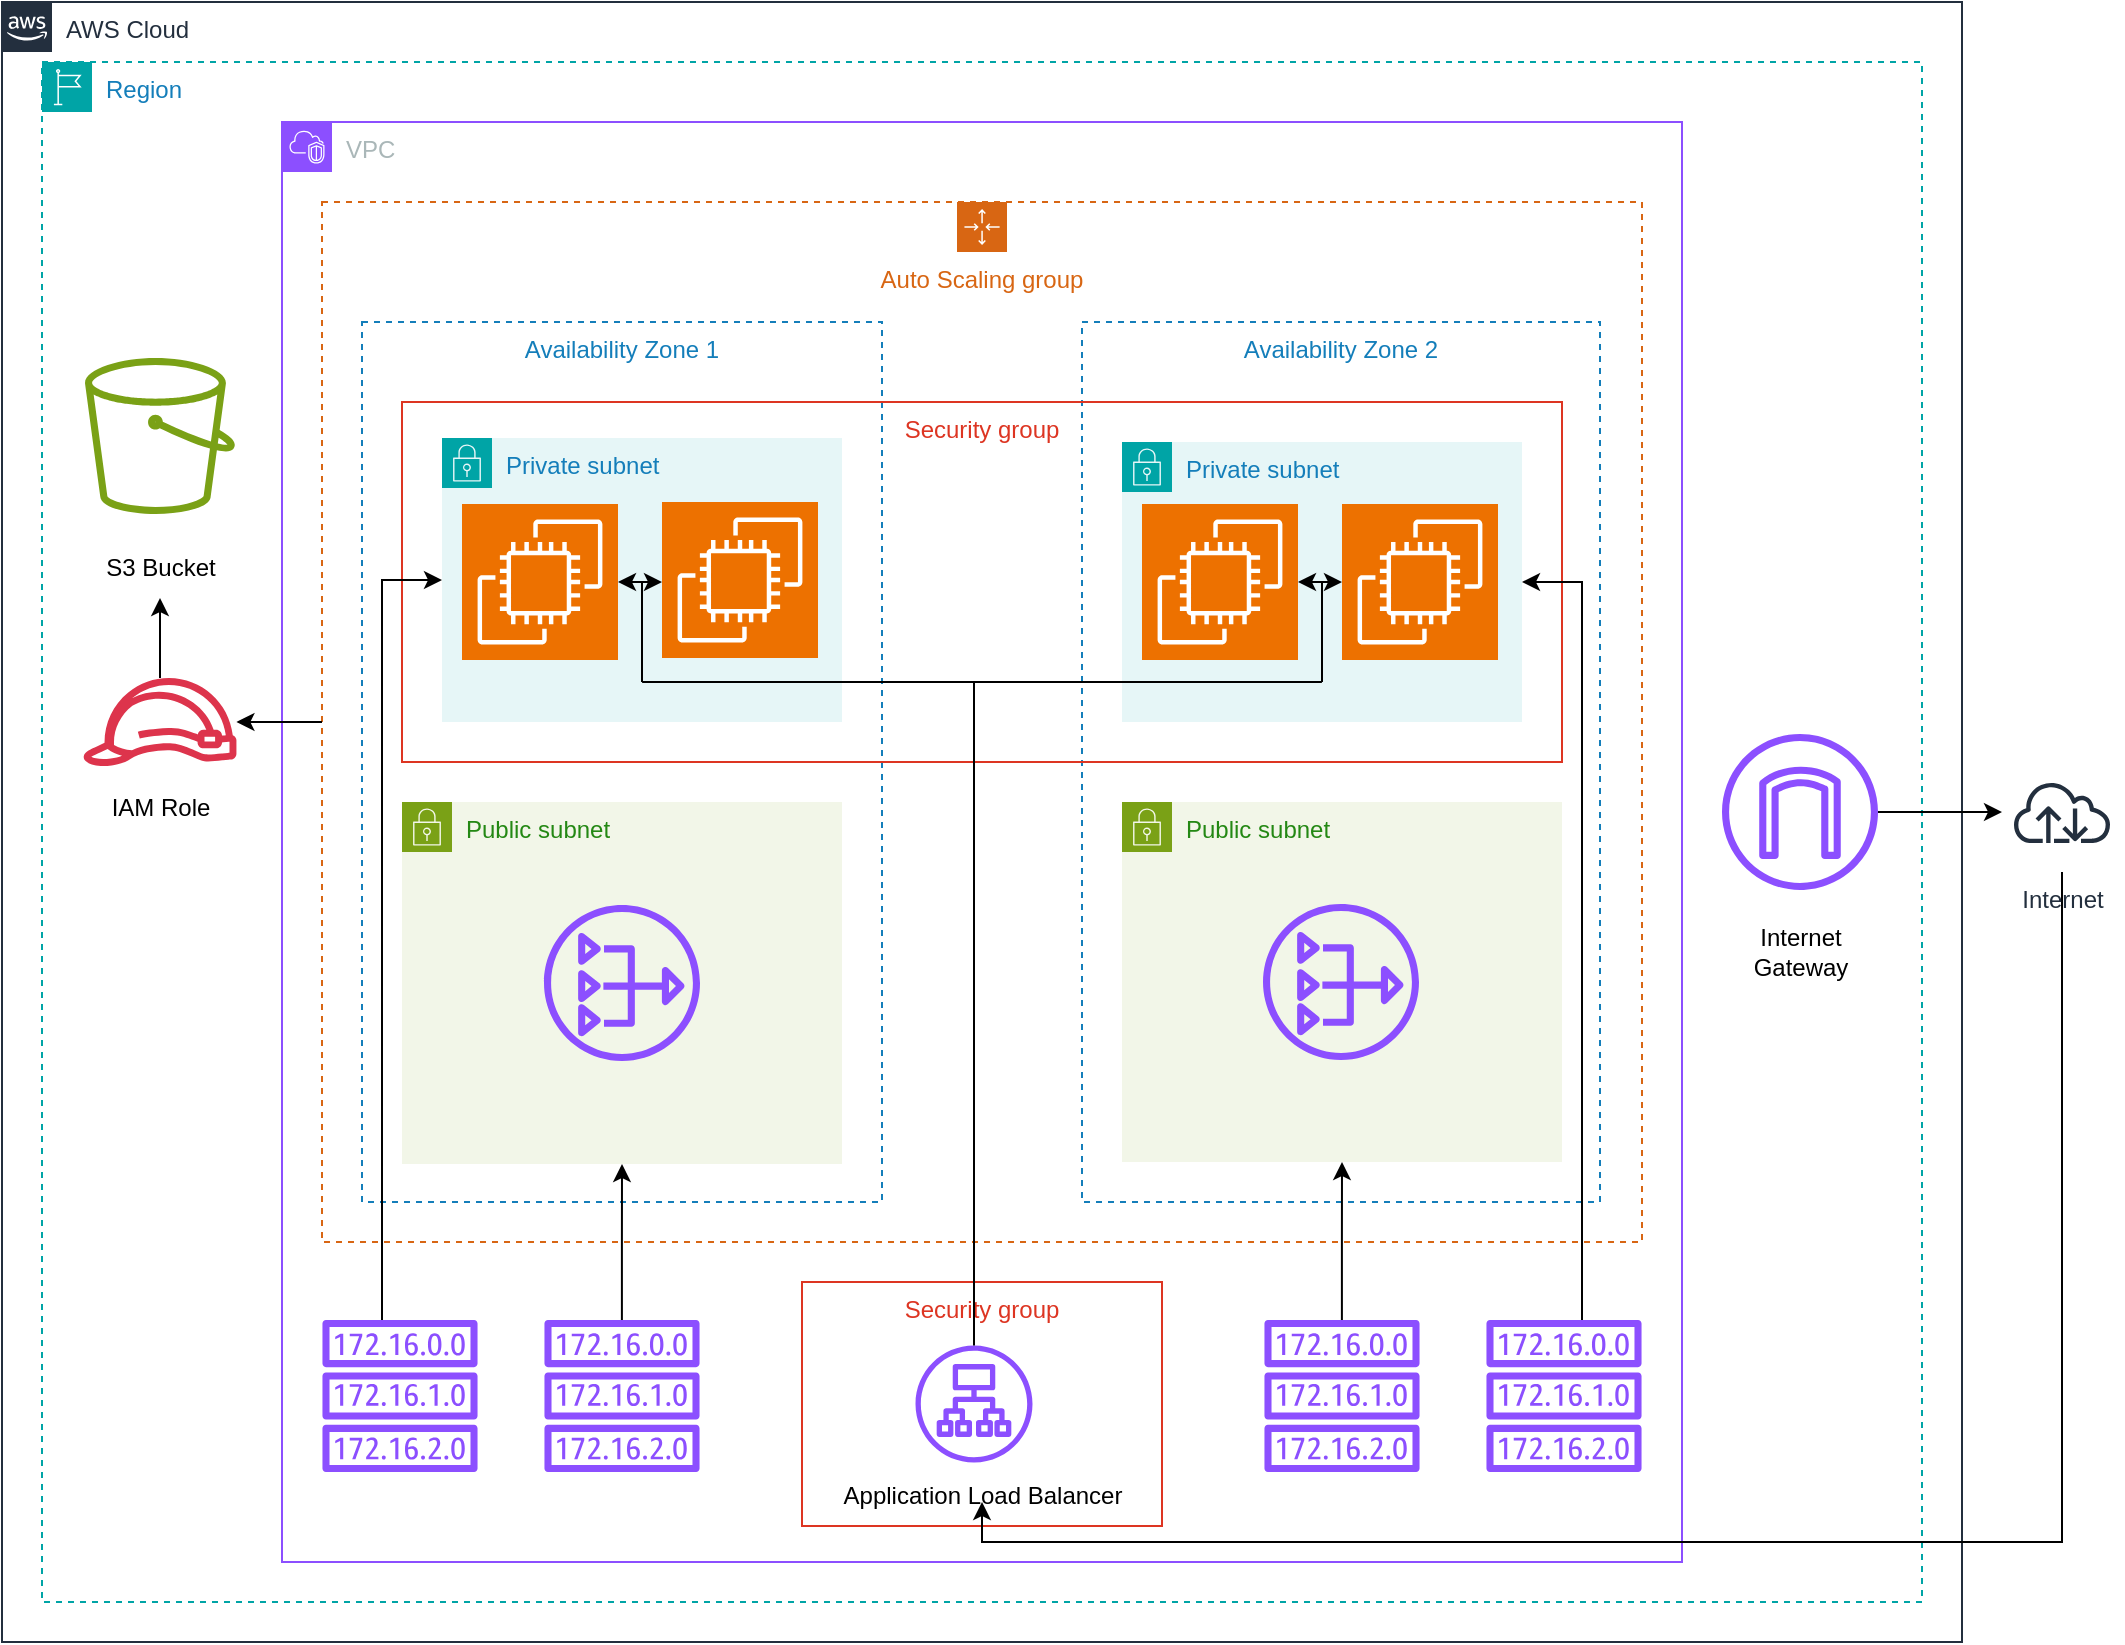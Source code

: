 <mxfile version="26.0.16">
  <diagram name="Page-1" id="l9_dN36VPlcE3hy7joNX">
    <mxGraphModel dx="1207" dy="874" grid="1" gridSize="10" guides="1" tooltips="1" connect="1" arrows="1" fold="1" page="1" pageScale="1" pageWidth="1100" pageHeight="850" math="0" shadow="0">
      <root>
        <mxCell id="0" />
        <mxCell id="1" parent="0" />
        <mxCell id="jk_Ot4duIaJNYOFBCoCF-1" value="AWS Cloud" style="points=[[0,0],[0.25,0],[0.5,0],[0.75,0],[1,0],[1,0.25],[1,0.5],[1,0.75],[1,1],[0.75,1],[0.5,1],[0.25,1],[0,1],[0,0.75],[0,0.5],[0,0.25]];outlineConnect=0;gradientColor=none;html=1;whiteSpace=wrap;fontSize=12;fontStyle=0;container=1;pointerEvents=0;collapsible=0;recursiveResize=0;shape=mxgraph.aws4.group;grIcon=mxgraph.aws4.group_aws_cloud_alt;strokeColor=#232F3E;fillColor=none;verticalAlign=top;align=left;spacingLeft=30;fontColor=#232F3E;dashed=0;" vertex="1" parent="1">
          <mxGeometry x="20" y="20" width="980" height="820" as="geometry" />
        </mxCell>
        <mxCell id="jk_Ot4duIaJNYOFBCoCF-2" value="Region" style="points=[[0,0],[0.25,0],[0.5,0],[0.75,0],[1,0],[1,0.25],[1,0.5],[1,0.75],[1,1],[0.75,1],[0.5,1],[0.25,1],[0,1],[0,0.75],[0,0.5],[0,0.25]];outlineConnect=0;gradientColor=none;html=1;whiteSpace=wrap;fontSize=12;fontStyle=0;container=1;pointerEvents=0;collapsible=0;recursiveResize=0;shape=mxgraph.aws4.group;grIcon=mxgraph.aws4.group_region;strokeColor=#00A4A6;fillColor=none;verticalAlign=top;align=left;spacingLeft=30;fontColor=#147EBA;dashed=1;" vertex="1" parent="jk_Ot4duIaJNYOFBCoCF-1">
          <mxGeometry x="20" y="30" width="940" height="770" as="geometry" />
        </mxCell>
        <mxCell id="jk_Ot4duIaJNYOFBCoCF-3" value="VPC" style="points=[[0,0],[0.25,0],[0.5,0],[0.75,0],[1,0],[1,0.25],[1,0.5],[1,0.75],[1,1],[0.75,1],[0.5,1],[0.25,1],[0,1],[0,0.75],[0,0.5],[0,0.25]];outlineConnect=0;gradientColor=none;html=1;whiteSpace=wrap;fontSize=12;fontStyle=0;container=1;pointerEvents=0;collapsible=0;recursiveResize=0;shape=mxgraph.aws4.group;grIcon=mxgraph.aws4.group_vpc2;strokeColor=#8C4FFF;fillColor=none;verticalAlign=top;align=left;spacingLeft=30;fontColor=#AAB7B8;dashed=0;" vertex="1" parent="jk_Ot4duIaJNYOFBCoCF-2">
          <mxGeometry x="120" y="30" width="700" height="720" as="geometry" />
        </mxCell>
        <mxCell id="jk_Ot4duIaJNYOFBCoCF-34" value="Security group" style="fillColor=none;strokeColor=#DD3522;verticalAlign=top;fontStyle=0;fontColor=#DD3522;whiteSpace=wrap;html=1;" vertex="1" parent="jk_Ot4duIaJNYOFBCoCF-3">
          <mxGeometry x="260" y="580" width="180" height="122" as="geometry" />
        </mxCell>
        <mxCell id="jk_Ot4duIaJNYOFBCoCF-16" value="Auto Scaling group" style="points=[[0,0],[0.25,0],[0.5,0],[0.75,0],[1,0],[1,0.25],[1,0.5],[1,0.75],[1,1],[0.75,1],[0.5,1],[0.25,1],[0,1],[0,0.75],[0,0.5],[0,0.25]];outlineConnect=0;gradientColor=none;html=1;whiteSpace=wrap;fontSize=12;fontStyle=0;container=1;pointerEvents=0;collapsible=0;recursiveResize=0;shape=mxgraph.aws4.groupCenter;grIcon=mxgraph.aws4.group_auto_scaling_group;grStroke=1;strokeColor=#D86613;fillColor=none;verticalAlign=top;align=center;fontColor=#D86613;dashed=1;spacingTop=25;" vertex="1" parent="jk_Ot4duIaJNYOFBCoCF-3">
          <mxGeometry x="20" y="40" width="660" height="520" as="geometry" />
        </mxCell>
        <mxCell id="jk_Ot4duIaJNYOFBCoCF-27" value="Availability Zone 1" style="fillColor=none;strokeColor=#147EBA;dashed=1;verticalAlign=top;fontStyle=0;fontColor=#147EBA;whiteSpace=wrap;html=1;" vertex="1" parent="jk_Ot4duIaJNYOFBCoCF-16">
          <mxGeometry x="20" y="60" width="260" height="440" as="geometry" />
        </mxCell>
        <mxCell id="jk_Ot4duIaJNYOFBCoCF-28" value="Availability Zone 2" style="fillColor=none;strokeColor=#147EBA;dashed=1;verticalAlign=top;fontStyle=0;fontColor=#147EBA;whiteSpace=wrap;html=1;" vertex="1" parent="jk_Ot4duIaJNYOFBCoCF-16">
          <mxGeometry x="380" y="60" width="259" height="440" as="geometry" />
        </mxCell>
        <mxCell id="jk_Ot4duIaJNYOFBCoCF-29" value="Public subnet" style="points=[[0,0],[0.25,0],[0.5,0],[0.75,0],[1,0],[1,0.25],[1,0.5],[1,0.75],[1,1],[0.75,1],[0.5,1],[0.25,1],[0,1],[0,0.75],[0,0.5],[0,0.25]];outlineConnect=0;gradientColor=none;html=1;whiteSpace=wrap;fontSize=12;fontStyle=0;container=1;pointerEvents=0;collapsible=0;recursiveResize=0;shape=mxgraph.aws4.group;grIcon=mxgraph.aws4.group_security_group;grStroke=0;strokeColor=#7AA116;fillColor=#F2F6E8;verticalAlign=top;align=left;spacingLeft=30;fontColor=#248814;dashed=0;" vertex="1" parent="jk_Ot4duIaJNYOFBCoCF-16">
          <mxGeometry x="400" y="300" width="220" height="180" as="geometry" />
        </mxCell>
        <mxCell id="jk_Ot4duIaJNYOFBCoCF-49" value="" style="sketch=0;outlineConnect=0;fontColor=#232F3E;gradientColor=none;fillColor=#8C4FFF;strokeColor=none;dashed=0;verticalLabelPosition=bottom;verticalAlign=top;align=center;html=1;fontSize=12;fontStyle=0;aspect=fixed;pointerEvents=1;shape=mxgraph.aws4.nat_gateway;" vertex="1" parent="jk_Ot4duIaJNYOFBCoCF-29">
          <mxGeometry x="70.5" y="51" width="78" height="78" as="geometry" />
        </mxCell>
        <mxCell id="jk_Ot4duIaJNYOFBCoCF-30" value="Public subnet" style="points=[[0,0],[0.25,0],[0.5,0],[0.75,0],[1,0],[1,0.25],[1,0.5],[1,0.75],[1,1],[0.75,1],[0.5,1],[0.25,1],[0,1],[0,0.75],[0,0.5],[0,0.25]];outlineConnect=0;gradientColor=none;html=1;whiteSpace=wrap;fontSize=12;fontStyle=0;container=1;pointerEvents=0;collapsible=0;recursiveResize=0;shape=mxgraph.aws4.group;grIcon=mxgraph.aws4.group_security_group;grStroke=0;strokeColor=#7AA116;fillColor=#F2F6E8;verticalAlign=top;align=left;spacingLeft=30;fontColor=#248814;dashed=0;" vertex="1" parent="jk_Ot4duIaJNYOFBCoCF-16">
          <mxGeometry x="40" y="300" width="220" height="181" as="geometry" />
        </mxCell>
        <mxCell id="jk_Ot4duIaJNYOFBCoCF-48" value="" style="sketch=0;outlineConnect=0;fontColor=#232F3E;gradientColor=none;fillColor=#8C4FFF;strokeColor=none;dashed=0;verticalLabelPosition=bottom;verticalAlign=top;align=center;html=1;fontSize=12;fontStyle=0;aspect=fixed;pointerEvents=1;shape=mxgraph.aws4.nat_gateway;" vertex="1" parent="jk_Ot4duIaJNYOFBCoCF-30">
          <mxGeometry x="71" y="51.5" width="78" height="78" as="geometry" />
        </mxCell>
        <mxCell id="jk_Ot4duIaJNYOFBCoCF-31" value="Security group" style="fillColor=none;strokeColor=#DD3522;verticalAlign=top;fontStyle=0;fontColor=#DD3522;whiteSpace=wrap;html=1;" vertex="1" parent="jk_Ot4duIaJNYOFBCoCF-16">
          <mxGeometry x="40" y="100" width="580" height="180" as="geometry" />
        </mxCell>
        <mxCell id="jk_Ot4duIaJNYOFBCoCF-32" value="Private subnet" style="points=[[0,0],[0.25,0],[0.5,0],[0.75,0],[1,0],[1,0.25],[1,0.5],[1,0.75],[1,1],[0.75,1],[0.5,1],[0.25,1],[0,1],[0,0.75],[0,0.5],[0,0.25]];outlineConnect=0;gradientColor=none;html=1;whiteSpace=wrap;fontSize=12;fontStyle=0;container=1;pointerEvents=0;collapsible=0;recursiveResize=0;shape=mxgraph.aws4.group;grIcon=mxgraph.aws4.group_security_group;grStroke=0;strokeColor=#00A4A6;fillColor=#E6F6F7;verticalAlign=top;align=left;spacingLeft=30;fontColor=#147EBA;dashed=0;" vertex="1" parent="jk_Ot4duIaJNYOFBCoCF-16">
          <mxGeometry x="60" y="118" width="200" height="142" as="geometry" />
        </mxCell>
        <mxCell id="jk_Ot4duIaJNYOFBCoCF-39" value="" style="sketch=0;points=[[0,0,0],[0.25,0,0],[0.5,0,0],[0.75,0,0],[1,0,0],[0,1,0],[0.25,1,0],[0.5,1,0],[0.75,1,0],[1,1,0],[0,0.25,0],[0,0.5,0],[0,0.75,0],[1,0.25,0],[1,0.5,0],[1,0.75,0]];outlineConnect=0;fontColor=#232F3E;fillColor=#ED7100;strokeColor=#ffffff;dashed=0;verticalLabelPosition=bottom;verticalAlign=top;align=center;html=1;fontSize=12;fontStyle=0;aspect=fixed;shape=mxgraph.aws4.resourceIcon;resIcon=mxgraph.aws4.ec2;" vertex="1" parent="jk_Ot4duIaJNYOFBCoCF-32">
          <mxGeometry x="110" y="32" width="78" height="78" as="geometry" />
        </mxCell>
        <mxCell id="jk_Ot4duIaJNYOFBCoCF-50" value="" style="sketch=0;points=[[0,0,0],[0.25,0,0],[0.5,0,0],[0.75,0,0],[1,0,0],[0,1,0],[0.25,1,0],[0.5,1,0],[0.75,1,0],[1,1,0],[0,0.25,0],[0,0.5,0],[0,0.75,0],[1,0.25,0],[1,0.5,0],[1,0.75,0]];outlineConnect=0;fontColor=#232F3E;fillColor=#ED7100;strokeColor=#ffffff;dashed=0;verticalLabelPosition=bottom;verticalAlign=top;align=center;html=1;fontSize=12;fontStyle=0;aspect=fixed;shape=mxgraph.aws4.resourceIcon;resIcon=mxgraph.aws4.ec2;" vertex="1" parent="jk_Ot4duIaJNYOFBCoCF-32">
          <mxGeometry x="10" y="33" width="78" height="78" as="geometry" />
        </mxCell>
        <mxCell id="jk_Ot4duIaJNYOFBCoCF-58" value="" style="endArrow=classic;startArrow=classic;html=1;rounded=0;" edge="1" parent="jk_Ot4duIaJNYOFBCoCF-32" source="jk_Ot4duIaJNYOFBCoCF-50">
          <mxGeometry width="50" height="50" relative="1" as="geometry">
            <mxPoint x="60" y="122" as="sourcePoint" />
            <mxPoint x="110" y="72" as="targetPoint" />
          </mxGeometry>
        </mxCell>
        <mxCell id="jk_Ot4duIaJNYOFBCoCF-60" value="" style="endArrow=none;html=1;rounded=0;" edge="1" parent="jk_Ot4duIaJNYOFBCoCF-32">
          <mxGeometry width="50" height="50" relative="1" as="geometry">
            <mxPoint x="100" y="122" as="sourcePoint" />
            <mxPoint x="100" y="72" as="targetPoint" />
          </mxGeometry>
        </mxCell>
        <mxCell id="jk_Ot4duIaJNYOFBCoCF-33" value="Private subnet" style="points=[[0,0],[0.25,0],[0.5,0],[0.75,0],[1,0],[1,0.25],[1,0.5],[1,0.75],[1,1],[0.75,1],[0.5,1],[0.25,1],[0,1],[0,0.75],[0,0.5],[0,0.25]];outlineConnect=0;gradientColor=none;html=1;whiteSpace=wrap;fontSize=12;fontStyle=0;container=1;pointerEvents=0;collapsible=0;recursiveResize=0;shape=mxgraph.aws4.group;grIcon=mxgraph.aws4.group_security_group;grStroke=0;strokeColor=#00A4A6;fillColor=#E6F6F7;verticalAlign=top;align=left;spacingLeft=30;fontColor=#147EBA;dashed=0;" vertex="1" parent="jk_Ot4duIaJNYOFBCoCF-16">
          <mxGeometry x="400" y="120" width="200" height="140" as="geometry" />
        </mxCell>
        <mxCell id="jk_Ot4duIaJNYOFBCoCF-51" value="" style="sketch=0;points=[[0,0,0],[0.25,0,0],[0.5,0,0],[0.75,0,0],[1,0,0],[0,1,0],[0.25,1,0],[0.5,1,0],[0.75,1,0],[1,1,0],[0,0.25,0],[0,0.5,0],[0,0.75,0],[1,0.25,0],[1,0.5,0],[1,0.75,0]];outlineConnect=0;fontColor=#232F3E;fillColor=#ED7100;strokeColor=#ffffff;dashed=0;verticalLabelPosition=bottom;verticalAlign=top;align=center;html=1;fontSize=12;fontStyle=0;aspect=fixed;shape=mxgraph.aws4.resourceIcon;resIcon=mxgraph.aws4.ec2;" vertex="1" parent="jk_Ot4duIaJNYOFBCoCF-33">
          <mxGeometry x="110" y="31" width="78" height="78" as="geometry" />
        </mxCell>
        <mxCell id="jk_Ot4duIaJNYOFBCoCF-40" value="" style="sketch=0;points=[[0,0,0],[0.25,0,0],[0.5,0,0],[0.75,0,0],[1,0,0],[0,1,0],[0.25,1,0],[0.5,1,0],[0.75,1,0],[1,1,0],[0,0.25,0],[0,0.5,0],[0,0.75,0],[1,0.25,0],[1,0.5,0],[1,0.75,0]];outlineConnect=0;fontColor=#232F3E;fillColor=#ED7100;strokeColor=#ffffff;dashed=0;verticalLabelPosition=bottom;verticalAlign=top;align=center;html=1;fontSize=12;fontStyle=0;aspect=fixed;shape=mxgraph.aws4.resourceIcon;resIcon=mxgraph.aws4.ec2;" vertex="1" parent="jk_Ot4duIaJNYOFBCoCF-16">
          <mxGeometry x="410" y="151" width="78" height="78" as="geometry" />
        </mxCell>
        <mxCell id="jk_Ot4duIaJNYOFBCoCF-57" value="" style="endArrow=none;html=1;rounded=0;entryX=0.793;entryY=0.778;entryDx=0;entryDy=0;entryPerimeter=0;exitX=0.207;exitY=0.778;exitDx=0;exitDy=0;exitPerimeter=0;" edge="1" parent="jk_Ot4duIaJNYOFBCoCF-16" source="jk_Ot4duIaJNYOFBCoCF-31" target="jk_Ot4duIaJNYOFBCoCF-31">
          <mxGeometry width="50" height="50" relative="1" as="geometry">
            <mxPoint x="320" y="360" as="sourcePoint" />
            <mxPoint x="370" y="310" as="targetPoint" />
            <Array as="points">
              <mxPoint x="330" y="240" />
            </Array>
          </mxGeometry>
        </mxCell>
        <mxCell id="jk_Ot4duIaJNYOFBCoCF-59" value="" style="endArrow=classic;startArrow=classic;html=1;rounded=0;exitX=1;exitY=0.5;exitDx=0;exitDy=0;exitPerimeter=0;" edge="1" parent="jk_Ot4duIaJNYOFBCoCF-16" source="jk_Ot4duIaJNYOFBCoCF-40">
          <mxGeometry width="50" height="50" relative="1" as="geometry">
            <mxPoint x="460" y="240" as="sourcePoint" />
            <mxPoint x="510" y="190" as="targetPoint" />
          </mxGeometry>
        </mxCell>
        <mxCell id="jk_Ot4duIaJNYOFBCoCF-61" value="" style="endArrow=none;html=1;rounded=0;" edge="1" parent="jk_Ot4duIaJNYOFBCoCF-16">
          <mxGeometry width="50" height="50" relative="1" as="geometry">
            <mxPoint x="500" y="240" as="sourcePoint" />
            <mxPoint x="500" y="190" as="targetPoint" />
          </mxGeometry>
        </mxCell>
        <mxCell id="jk_Ot4duIaJNYOFBCoCF-21" value="" style="group" vertex="1" connectable="0" parent="jk_Ot4duIaJNYOFBCoCF-3">
          <mxGeometry x="286" y="608" width="120" height="86" as="geometry" />
        </mxCell>
        <mxCell id="jk_Ot4duIaJNYOFBCoCF-19" value="" style="sketch=0;outlineConnect=0;fontColor=#232F3E;gradientColor=none;fillColor=#8C4FFF;strokeColor=none;dashed=0;verticalLabelPosition=bottom;verticalAlign=top;align=center;html=1;fontSize=12;fontStyle=0;aspect=fixed;pointerEvents=1;shape=mxgraph.aws4.application_load_balancer;" vertex="1" parent="jk_Ot4duIaJNYOFBCoCF-21">
          <mxGeometry x="30.75" y="3.75" width="58.5" height="58.5" as="geometry" />
        </mxCell>
        <mxCell id="jk_Ot4duIaJNYOFBCoCF-55" style="edgeStyle=orthogonalEdgeStyle;rounded=0;orthogonalLoop=1;jettySize=auto;html=1;" edge="1" parent="jk_Ot4duIaJNYOFBCoCF-3" source="jk_Ot4duIaJNYOFBCoCF-23" target="jk_Ot4duIaJNYOFBCoCF-32">
          <mxGeometry relative="1" as="geometry">
            <Array as="points">
              <mxPoint x="50" y="229" />
            </Array>
          </mxGeometry>
        </mxCell>
        <mxCell id="jk_Ot4duIaJNYOFBCoCF-23" value="" style="sketch=0;outlineConnect=0;fontColor=#232F3E;gradientColor=none;fillColor=#8C4FFF;strokeColor=none;dashed=0;verticalLabelPosition=bottom;verticalAlign=top;align=center;html=1;fontSize=12;fontStyle=0;aspect=fixed;pointerEvents=1;shape=mxgraph.aws4.route_table;" vertex="1" parent="jk_Ot4duIaJNYOFBCoCF-3">
          <mxGeometry x="20" y="599" width="78" height="76" as="geometry" />
        </mxCell>
        <mxCell id="jk_Ot4duIaJNYOFBCoCF-52" style="edgeStyle=orthogonalEdgeStyle;rounded=0;orthogonalLoop=1;jettySize=auto;html=1;" edge="1" parent="jk_Ot4duIaJNYOFBCoCF-3" source="jk_Ot4duIaJNYOFBCoCF-24" target="jk_Ot4duIaJNYOFBCoCF-30">
          <mxGeometry relative="1" as="geometry" />
        </mxCell>
        <mxCell id="jk_Ot4duIaJNYOFBCoCF-24" value="" style="sketch=0;outlineConnect=0;fontColor=#232F3E;gradientColor=none;fillColor=#8C4FFF;strokeColor=none;dashed=0;verticalLabelPosition=bottom;verticalAlign=top;align=center;html=1;fontSize=12;fontStyle=0;aspect=fixed;pointerEvents=1;shape=mxgraph.aws4.route_table;" vertex="1" parent="jk_Ot4duIaJNYOFBCoCF-3">
          <mxGeometry x="131" y="599" width="78" height="76" as="geometry" />
        </mxCell>
        <mxCell id="jk_Ot4duIaJNYOFBCoCF-53" style="edgeStyle=orthogonalEdgeStyle;rounded=0;orthogonalLoop=1;jettySize=auto;html=1;" edge="1" parent="jk_Ot4duIaJNYOFBCoCF-3" source="jk_Ot4duIaJNYOFBCoCF-25" target="jk_Ot4duIaJNYOFBCoCF-29">
          <mxGeometry relative="1" as="geometry" />
        </mxCell>
        <mxCell id="jk_Ot4duIaJNYOFBCoCF-25" value="" style="sketch=0;outlineConnect=0;fontColor=#232F3E;gradientColor=none;fillColor=#8C4FFF;strokeColor=none;dashed=0;verticalLabelPosition=bottom;verticalAlign=top;align=center;html=1;fontSize=12;fontStyle=0;aspect=fixed;pointerEvents=1;shape=mxgraph.aws4.route_table;" vertex="1" parent="jk_Ot4duIaJNYOFBCoCF-3">
          <mxGeometry x="491" y="599" width="78" height="76" as="geometry" />
        </mxCell>
        <mxCell id="jk_Ot4duIaJNYOFBCoCF-54" style="edgeStyle=orthogonalEdgeStyle;rounded=0;orthogonalLoop=1;jettySize=auto;html=1;" edge="1" parent="jk_Ot4duIaJNYOFBCoCF-3" source="jk_Ot4duIaJNYOFBCoCF-26" target="jk_Ot4duIaJNYOFBCoCF-33">
          <mxGeometry relative="1" as="geometry">
            <Array as="points">
              <mxPoint x="650" y="230" />
            </Array>
          </mxGeometry>
        </mxCell>
        <mxCell id="jk_Ot4duIaJNYOFBCoCF-26" value="" style="sketch=0;outlineConnect=0;fontColor=#232F3E;gradientColor=none;fillColor=#8C4FFF;strokeColor=none;dashed=0;verticalLabelPosition=bottom;verticalAlign=top;align=center;html=1;fontSize=12;fontStyle=0;aspect=fixed;pointerEvents=1;shape=mxgraph.aws4.route_table;" vertex="1" parent="jk_Ot4duIaJNYOFBCoCF-3">
          <mxGeometry x="602" y="599" width="78" height="76" as="geometry" />
        </mxCell>
        <mxCell id="jk_Ot4duIaJNYOFBCoCF-20" value="Application Load Balancer" style="text;html=1;align=center;verticalAlign=middle;resizable=0;points=[];autosize=1;strokeColor=none;fillColor=none;" vertex="1" parent="jk_Ot4duIaJNYOFBCoCF-3">
          <mxGeometry x="270" y="671.998" width="160" height="30" as="geometry" />
        </mxCell>
        <mxCell id="jk_Ot4duIaJNYOFBCoCF-56" value="" style="endArrow=none;html=1;rounded=0;" edge="1" parent="jk_Ot4duIaJNYOFBCoCF-3" source="jk_Ot4duIaJNYOFBCoCF-19">
          <mxGeometry width="50" height="50" relative="1" as="geometry">
            <mxPoint x="340" y="400" as="sourcePoint" />
            <mxPoint x="346" y="280" as="targetPoint" />
          </mxGeometry>
        </mxCell>
        <mxCell id="jk_Ot4duIaJNYOFBCoCF-7" value="" style="group" vertex="1" connectable="0" parent="jk_Ot4duIaJNYOFBCoCF-2">
          <mxGeometry x="840" y="336" width="78" height="129" as="geometry" />
        </mxCell>
        <mxCell id="jk_Ot4duIaJNYOFBCoCF-5" value="" style="sketch=0;outlineConnect=0;fontColor=#232F3E;gradientColor=none;fillColor=#8C4FFF;strokeColor=none;dashed=0;verticalLabelPosition=bottom;verticalAlign=top;align=center;html=1;fontSize=12;fontStyle=0;aspect=fixed;pointerEvents=1;shape=mxgraph.aws4.internet_gateway;" vertex="1" parent="jk_Ot4duIaJNYOFBCoCF-7">
          <mxGeometry width="78" height="78" as="geometry" />
        </mxCell>
        <mxCell id="jk_Ot4duIaJNYOFBCoCF-6" value="Internet&lt;div&gt;Gateway&lt;/div&gt;" style="text;html=1;align=center;verticalAlign=middle;resizable=0;points=[];autosize=1;strokeColor=none;fillColor=none;" vertex="1" parent="jk_Ot4duIaJNYOFBCoCF-7">
          <mxGeometry x="4" y="89" width="70" height="40" as="geometry" />
        </mxCell>
        <mxCell id="jk_Ot4duIaJNYOFBCoCF-12" value="" style="group" vertex="1" connectable="0" parent="jk_Ot4duIaJNYOFBCoCF-2">
          <mxGeometry x="19" y="148" width="80" height="120" as="geometry" />
        </mxCell>
        <mxCell id="jk_Ot4duIaJNYOFBCoCF-10" value="" style="sketch=0;outlineConnect=0;fontColor=#232F3E;gradientColor=none;fillColor=#7AA116;strokeColor=none;dashed=0;verticalLabelPosition=bottom;verticalAlign=top;align=center;html=1;fontSize=12;fontStyle=0;aspect=fixed;pointerEvents=1;shape=mxgraph.aws4.bucket;" vertex="1" parent="jk_Ot4duIaJNYOFBCoCF-12">
          <mxGeometry x="2.5" width="75" height="78" as="geometry" />
        </mxCell>
        <mxCell id="jk_Ot4duIaJNYOFBCoCF-11" value="S3 Bucket" style="text;html=1;align=center;verticalAlign=middle;resizable=0;points=[];autosize=1;strokeColor=none;fillColor=none;" vertex="1" parent="jk_Ot4duIaJNYOFBCoCF-12">
          <mxGeometry y="90" width="80" height="30" as="geometry" />
        </mxCell>
        <mxCell id="jk_Ot4duIaJNYOFBCoCF-15" value="" style="group" vertex="1" connectable="0" parent="jk_Ot4duIaJNYOFBCoCF-2">
          <mxGeometry x="20" y="308" width="78" height="80" as="geometry" />
        </mxCell>
        <mxCell id="jk_Ot4duIaJNYOFBCoCF-13" value="" style="sketch=0;outlineConnect=0;fontColor=#232F3E;gradientColor=none;fillColor=#DD344C;strokeColor=none;dashed=0;verticalLabelPosition=bottom;verticalAlign=top;align=center;html=1;fontSize=12;fontStyle=0;aspect=fixed;pointerEvents=1;shape=mxgraph.aws4.role;" vertex="1" parent="jk_Ot4duIaJNYOFBCoCF-15">
          <mxGeometry width="78" height="44" as="geometry" />
        </mxCell>
        <mxCell id="jk_Ot4duIaJNYOFBCoCF-14" value="IAM Role" style="text;html=1;align=center;verticalAlign=middle;resizable=0;points=[];autosize=1;strokeColor=none;fillColor=none;" vertex="1" parent="jk_Ot4duIaJNYOFBCoCF-15">
          <mxGeometry x="4" y="50" width="70" height="30" as="geometry" />
        </mxCell>
        <mxCell id="jk_Ot4duIaJNYOFBCoCF-17" value="" style="edgeStyle=orthogonalEdgeStyle;rounded=0;orthogonalLoop=1;jettySize=auto;html=1;" edge="1" parent="jk_Ot4duIaJNYOFBCoCF-2" source="jk_Ot4duIaJNYOFBCoCF-16" target="jk_Ot4duIaJNYOFBCoCF-13">
          <mxGeometry relative="1" as="geometry" />
        </mxCell>
        <mxCell id="jk_Ot4duIaJNYOFBCoCF-18" value="" style="edgeStyle=orthogonalEdgeStyle;rounded=0;orthogonalLoop=1;jettySize=auto;html=1;" edge="1" parent="jk_Ot4duIaJNYOFBCoCF-2" source="jk_Ot4duIaJNYOFBCoCF-13" target="jk_Ot4duIaJNYOFBCoCF-11">
          <mxGeometry relative="1" as="geometry" />
        </mxCell>
        <mxCell id="jk_Ot4duIaJNYOFBCoCF-22" style="edgeStyle=orthogonalEdgeStyle;rounded=0;orthogonalLoop=1;jettySize=auto;html=1;" edge="1" parent="1" source="jk_Ot4duIaJNYOFBCoCF-4">
          <mxGeometry relative="1" as="geometry">
            <mxPoint x="1050" y="490" as="sourcePoint" />
            <mxPoint x="510" y="770" as="targetPoint" />
            <Array as="points">
              <mxPoint x="1050" y="790" />
              <mxPoint x="510" y="790" />
            </Array>
          </mxGeometry>
        </mxCell>
        <mxCell id="jk_Ot4duIaJNYOFBCoCF-4" value="Internet" style="sketch=0;outlineConnect=0;fontColor=#232F3E;gradientColor=none;strokeColor=#232F3E;fillColor=#ffffff;dashed=0;verticalLabelPosition=bottom;verticalAlign=top;align=center;html=1;fontSize=12;fontStyle=0;aspect=fixed;shape=mxgraph.aws4.resourceIcon;resIcon=mxgraph.aws4.internet;" vertex="1" parent="1">
          <mxGeometry x="1020" y="395" width="60" height="60" as="geometry" />
        </mxCell>
        <mxCell id="jk_Ot4duIaJNYOFBCoCF-8" style="edgeStyle=orthogonalEdgeStyle;rounded=0;orthogonalLoop=1;jettySize=auto;html=1;" edge="1" parent="1" source="jk_Ot4duIaJNYOFBCoCF-5" target="jk_Ot4duIaJNYOFBCoCF-4">
          <mxGeometry relative="1" as="geometry">
            <mxPoint x="1010" y="430.0" as="targetPoint" />
          </mxGeometry>
        </mxCell>
      </root>
    </mxGraphModel>
  </diagram>
</mxfile>
